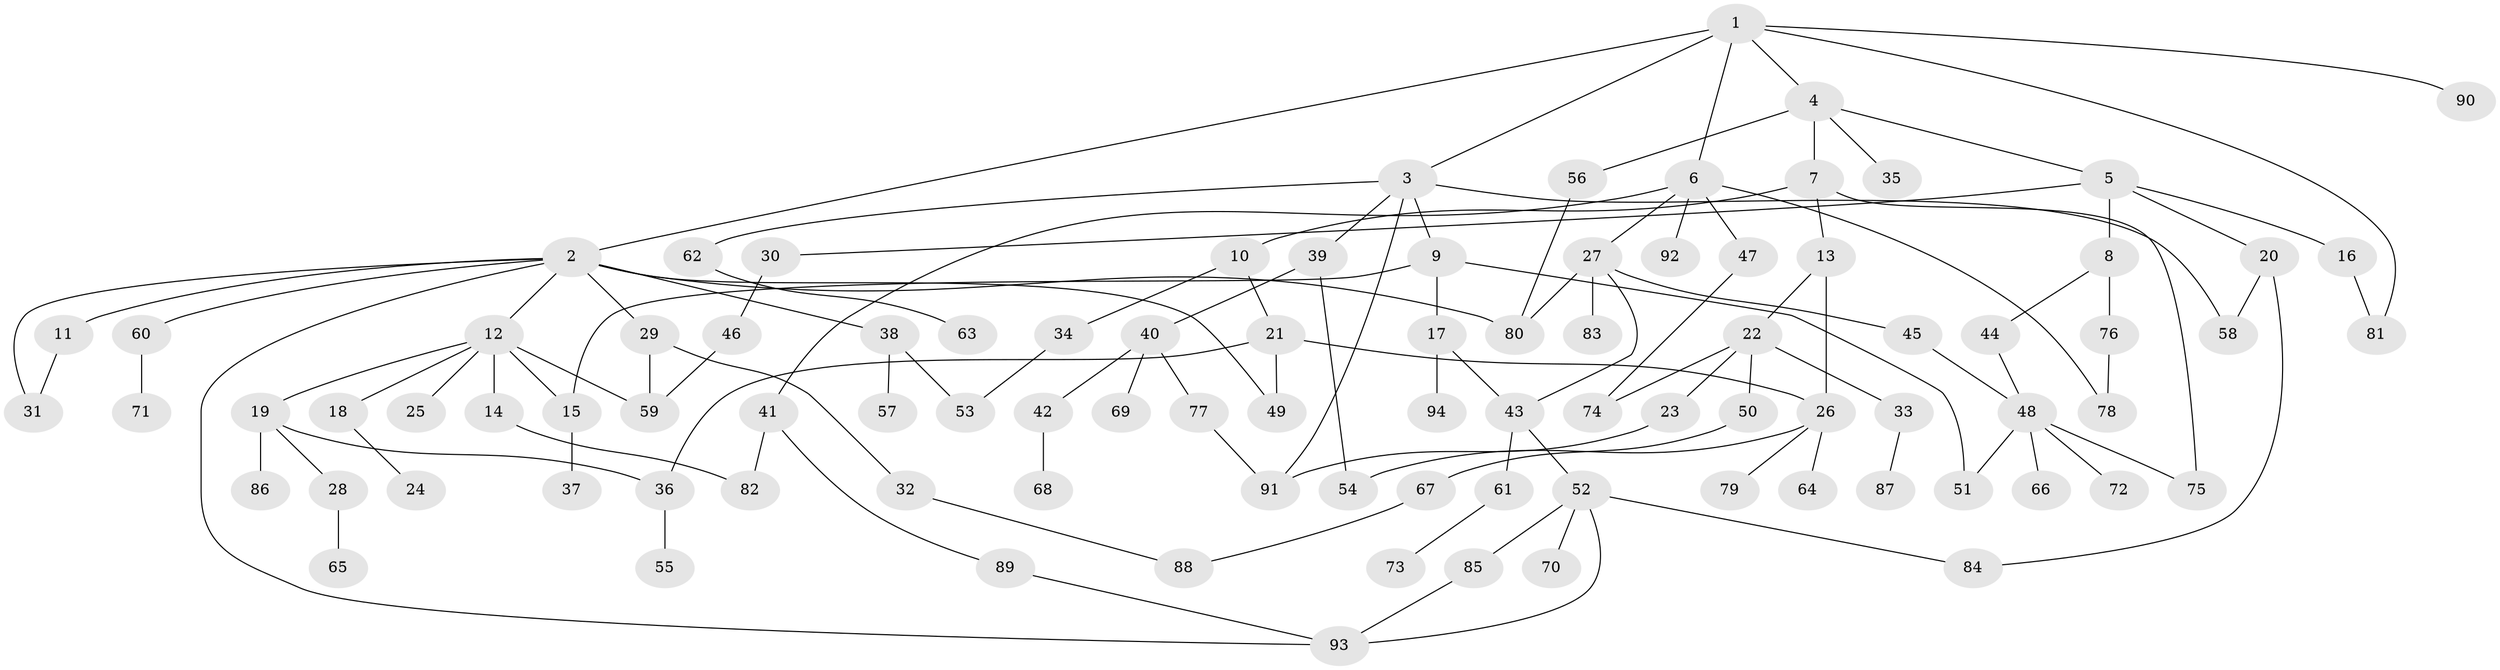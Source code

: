 // Generated by graph-tools (version 1.1) at 2025/00/03/09/25 03:00:58]
// undirected, 94 vertices, 120 edges
graph export_dot {
graph [start="1"]
  node [color=gray90,style=filled];
  1;
  2;
  3;
  4;
  5;
  6;
  7;
  8;
  9;
  10;
  11;
  12;
  13;
  14;
  15;
  16;
  17;
  18;
  19;
  20;
  21;
  22;
  23;
  24;
  25;
  26;
  27;
  28;
  29;
  30;
  31;
  32;
  33;
  34;
  35;
  36;
  37;
  38;
  39;
  40;
  41;
  42;
  43;
  44;
  45;
  46;
  47;
  48;
  49;
  50;
  51;
  52;
  53;
  54;
  55;
  56;
  57;
  58;
  59;
  60;
  61;
  62;
  63;
  64;
  65;
  66;
  67;
  68;
  69;
  70;
  71;
  72;
  73;
  74;
  75;
  76;
  77;
  78;
  79;
  80;
  81;
  82;
  83;
  84;
  85;
  86;
  87;
  88;
  89;
  90;
  91;
  92;
  93;
  94;
  1 -- 2;
  1 -- 3;
  1 -- 4;
  1 -- 6;
  1 -- 81;
  1 -- 90;
  2 -- 11;
  2 -- 12;
  2 -- 29;
  2 -- 38;
  2 -- 60;
  2 -- 93;
  2 -- 31;
  2 -- 49;
  2 -- 80;
  3 -- 9;
  3 -- 39;
  3 -- 58;
  3 -- 62;
  3 -- 91;
  4 -- 5;
  4 -- 7;
  4 -- 35;
  4 -- 56;
  5 -- 8;
  5 -- 16;
  5 -- 20;
  5 -- 30;
  6 -- 27;
  6 -- 41;
  6 -- 47;
  6 -- 92;
  6 -- 78;
  7 -- 10;
  7 -- 13;
  7 -- 75;
  8 -- 44;
  8 -- 76;
  9 -- 15;
  9 -- 17;
  9 -- 51;
  10 -- 21;
  10 -- 34;
  11 -- 31;
  12 -- 14;
  12 -- 18;
  12 -- 19;
  12 -- 25;
  12 -- 15;
  12 -- 59;
  13 -- 22;
  13 -- 26;
  14 -- 82;
  15 -- 37;
  16 -- 81;
  17 -- 94;
  17 -- 43;
  18 -- 24;
  19 -- 28;
  19 -- 86;
  19 -- 36;
  20 -- 58;
  20 -- 84;
  21 -- 36;
  21 -- 49;
  21 -- 26;
  22 -- 23;
  22 -- 33;
  22 -- 50;
  22 -- 74;
  23 -- 91;
  26 -- 54;
  26 -- 64;
  26 -- 79;
  27 -- 43;
  27 -- 45;
  27 -- 80;
  27 -- 83;
  28 -- 65;
  29 -- 32;
  29 -- 59;
  30 -- 46;
  32 -- 88;
  33 -- 87;
  34 -- 53;
  36 -- 55;
  38 -- 53;
  38 -- 57;
  39 -- 40;
  39 -- 54;
  40 -- 42;
  40 -- 69;
  40 -- 77;
  41 -- 82;
  41 -- 89;
  42 -- 68;
  43 -- 52;
  43 -- 61;
  44 -- 48;
  45 -- 48;
  46 -- 59;
  47 -- 74;
  48 -- 66;
  48 -- 72;
  48 -- 51;
  48 -- 75;
  50 -- 67;
  52 -- 70;
  52 -- 84;
  52 -- 85;
  52 -- 93;
  56 -- 80;
  60 -- 71;
  61 -- 73;
  62 -- 63;
  67 -- 88;
  76 -- 78;
  77 -- 91;
  85 -- 93;
  89 -- 93;
}
